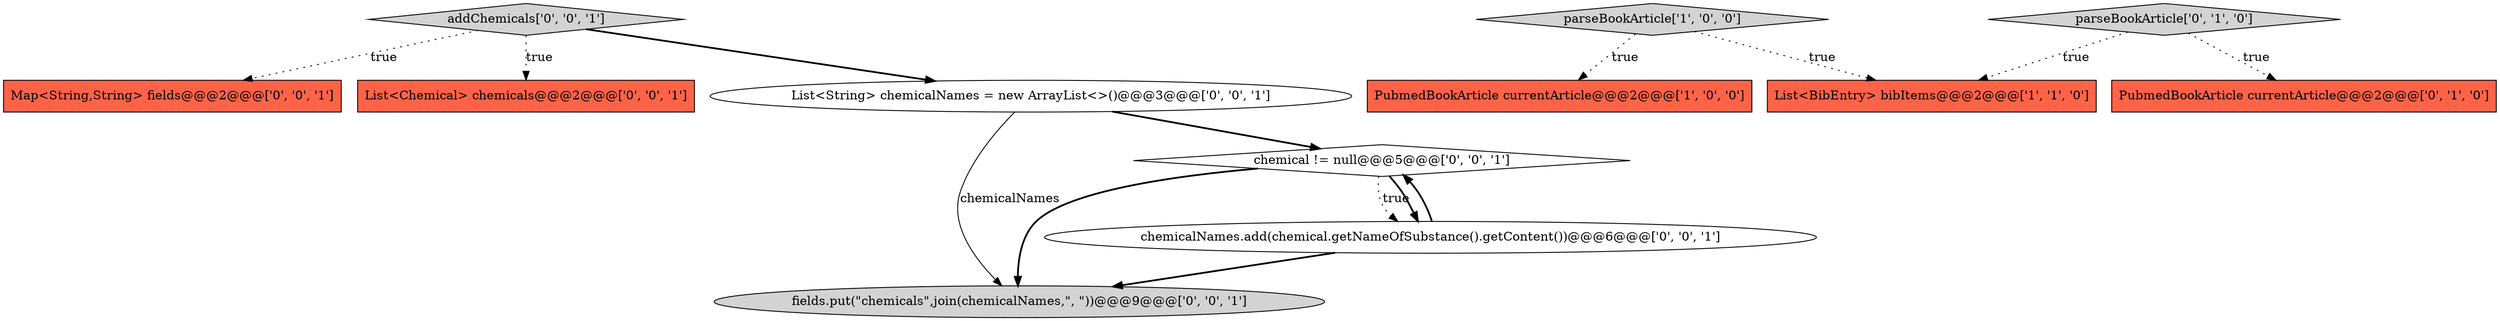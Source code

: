 digraph {
6 [style = filled, label = "addChemicals['0', '0', '1']", fillcolor = lightgray, shape = diamond image = "AAA0AAABBB3BBB"];
9 [style = filled, label = "fields.put(\"chemicals\",join(chemicalNames,\", \"))@@@9@@@['0', '0', '1']", fillcolor = lightgray, shape = ellipse image = "AAA0AAABBB3BBB"];
1 [style = filled, label = "parseBookArticle['1', '0', '0']", fillcolor = lightgray, shape = diamond image = "AAA0AAABBB1BBB"];
0 [style = filled, label = "PubmedBookArticle currentArticle@@@2@@@['1', '0', '0']", fillcolor = tomato, shape = box image = "AAA0AAABBB1BBB"];
4 [style = filled, label = "parseBookArticle['0', '1', '0']", fillcolor = lightgray, shape = diamond image = "AAA0AAABBB2BBB"];
5 [style = filled, label = "Map<String,String> fields@@@2@@@['0', '0', '1']", fillcolor = tomato, shape = box image = "AAA0AAABBB3BBB"];
2 [style = filled, label = "List<BibEntry> bibItems@@@2@@@['1', '1', '0']", fillcolor = tomato, shape = box image = "AAA0AAABBB1BBB"];
8 [style = filled, label = "List<Chemical> chemicals@@@2@@@['0', '0', '1']", fillcolor = tomato, shape = box image = "AAA0AAABBB3BBB"];
11 [style = filled, label = "chemical != null@@@5@@@['0', '0', '1']", fillcolor = white, shape = diamond image = "AAA0AAABBB3BBB"];
10 [style = filled, label = "List<String> chemicalNames = new ArrayList<>()@@@3@@@['0', '0', '1']", fillcolor = white, shape = ellipse image = "AAA0AAABBB3BBB"];
7 [style = filled, label = "chemicalNames.add(chemical.getNameOfSubstance().getContent())@@@6@@@['0', '0', '1']", fillcolor = white, shape = ellipse image = "AAA0AAABBB3BBB"];
3 [style = filled, label = "PubmedBookArticle currentArticle@@@2@@@['0', '1', '0']", fillcolor = tomato, shape = box image = "AAA0AAABBB2BBB"];
1->2 [style = dotted, label="true"];
6->5 [style = dotted, label="true"];
6->8 [style = dotted, label="true"];
11->9 [style = bold, label=""];
11->7 [style = dotted, label="true"];
10->11 [style = bold, label=""];
11->7 [style = bold, label=""];
4->3 [style = dotted, label="true"];
7->11 [style = bold, label=""];
10->9 [style = solid, label="chemicalNames"];
1->0 [style = dotted, label="true"];
7->9 [style = bold, label=""];
4->2 [style = dotted, label="true"];
6->10 [style = bold, label=""];
}
